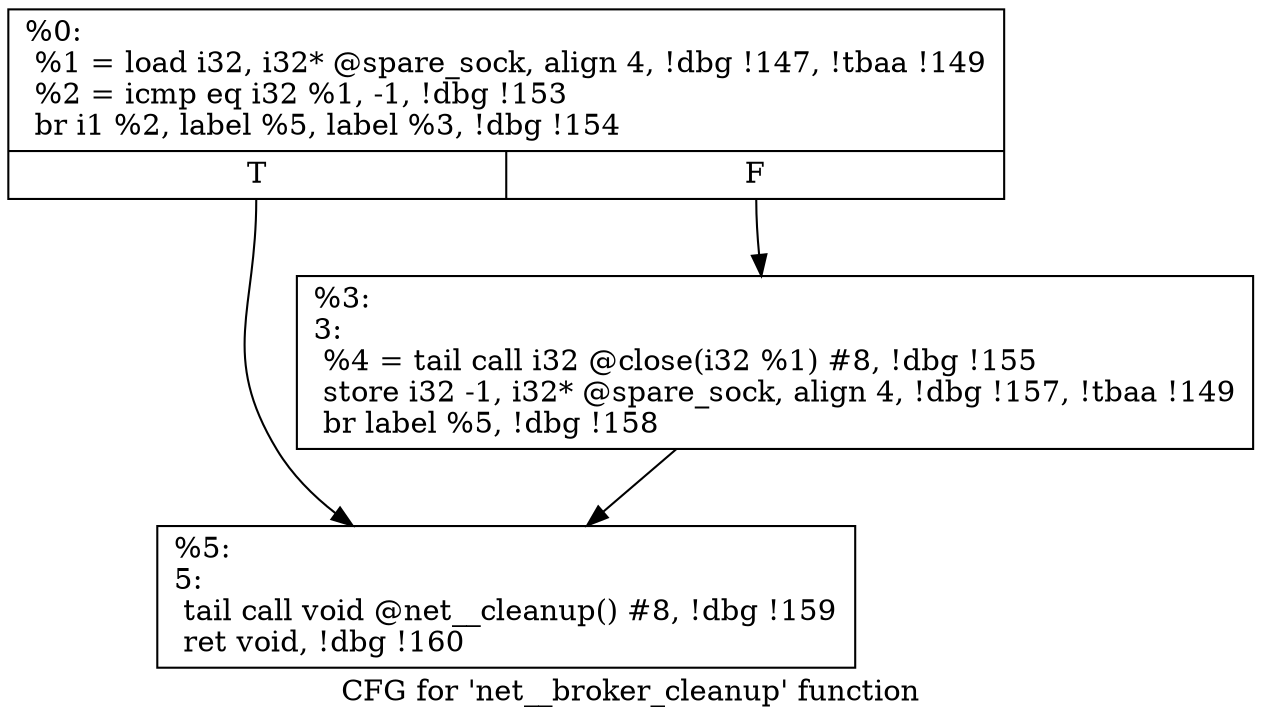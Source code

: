 digraph "CFG for 'net__broker_cleanup' function" {
	label="CFG for 'net__broker_cleanup' function";

	Node0x1038120 [shape=record,label="{%0:\l  %1 = load i32, i32* @spare_sock, align 4, !dbg !147, !tbaa !149\l  %2 = icmp eq i32 %1, -1, !dbg !153\l  br i1 %2, label %5, label %3, !dbg !154\l|{<s0>T|<s1>F}}"];
	Node0x1038120:s0 -> Node0x1039ae0;
	Node0x1038120:s1 -> Node0x1039a90;
	Node0x1039a90 [shape=record,label="{%3:\l3:                                                \l  %4 = tail call i32 @close(i32 %1) #8, !dbg !155\l  store i32 -1, i32* @spare_sock, align 4, !dbg !157, !tbaa !149\l  br label %5, !dbg !158\l}"];
	Node0x1039a90 -> Node0x1039ae0;
	Node0x1039ae0 [shape=record,label="{%5:\l5:                                                \l  tail call void @net__cleanup() #8, !dbg !159\l  ret void, !dbg !160\l}"];
}
